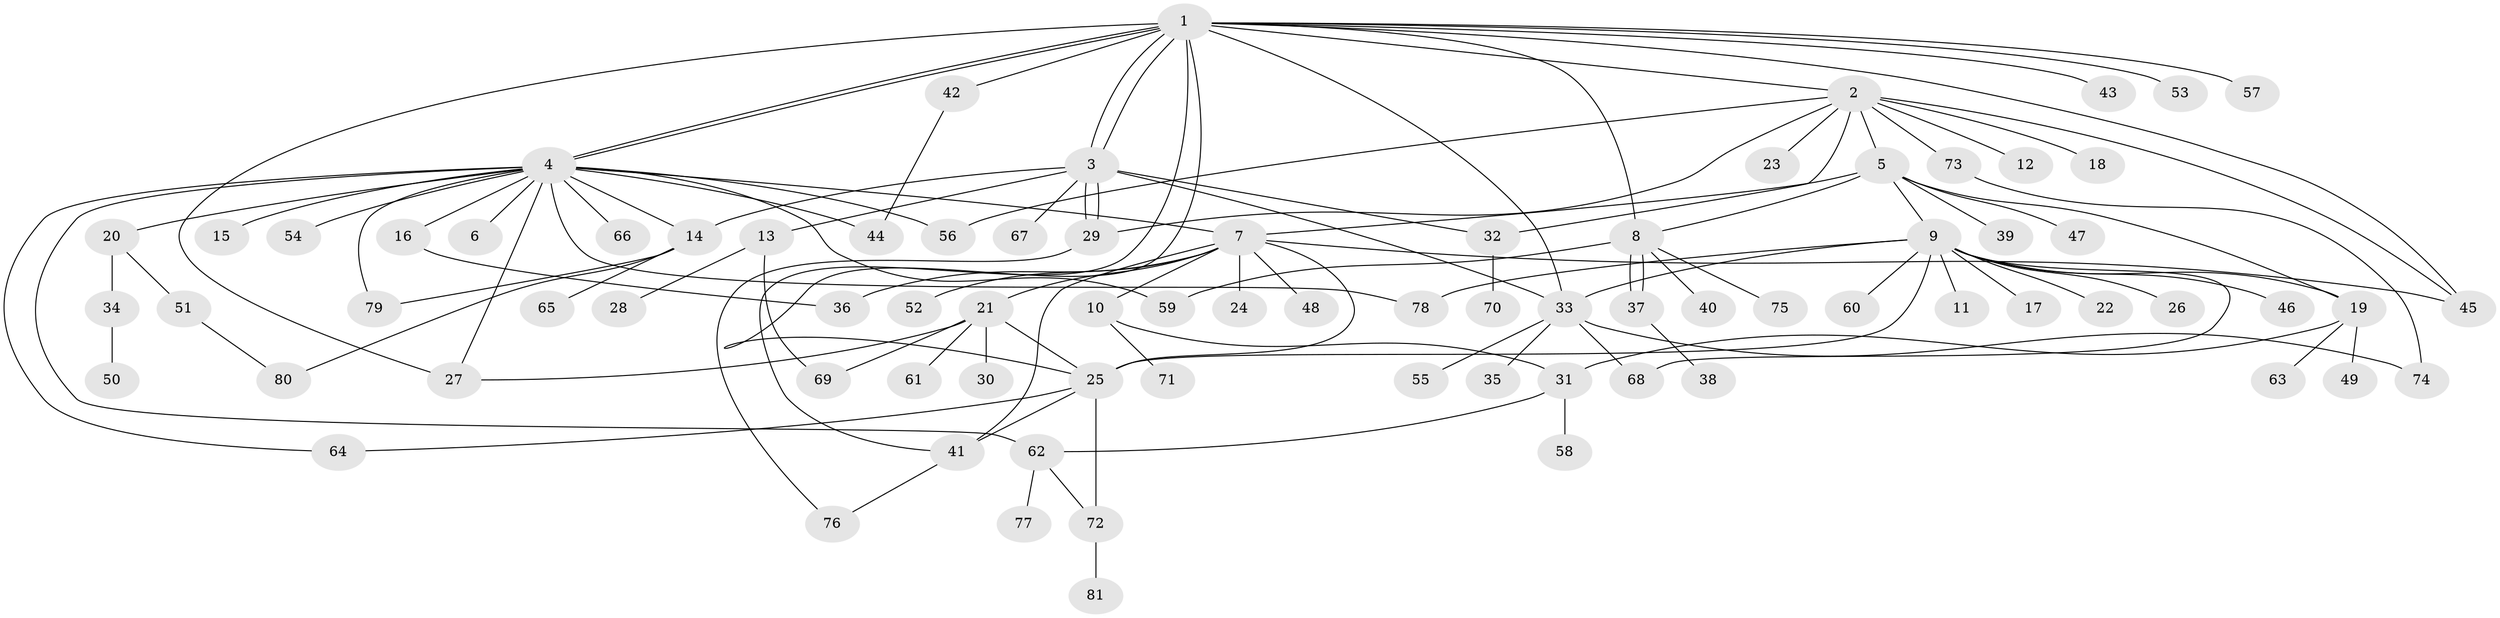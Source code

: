 // Generated by graph-tools (version 1.1) at 2025/49/03/09/25 03:49:51]
// undirected, 81 vertices, 116 edges
graph export_dot {
graph [start="1"]
  node [color=gray90,style=filled];
  1;
  2;
  3;
  4;
  5;
  6;
  7;
  8;
  9;
  10;
  11;
  12;
  13;
  14;
  15;
  16;
  17;
  18;
  19;
  20;
  21;
  22;
  23;
  24;
  25;
  26;
  27;
  28;
  29;
  30;
  31;
  32;
  33;
  34;
  35;
  36;
  37;
  38;
  39;
  40;
  41;
  42;
  43;
  44;
  45;
  46;
  47;
  48;
  49;
  50;
  51;
  52;
  53;
  54;
  55;
  56;
  57;
  58;
  59;
  60;
  61;
  62;
  63;
  64;
  65;
  66;
  67;
  68;
  69;
  70;
  71;
  72;
  73;
  74;
  75;
  76;
  77;
  78;
  79;
  80;
  81;
  1 -- 2;
  1 -- 3;
  1 -- 3;
  1 -- 4;
  1 -- 4;
  1 -- 8;
  1 -- 25;
  1 -- 27;
  1 -- 33;
  1 -- 41;
  1 -- 42;
  1 -- 43;
  1 -- 45;
  1 -- 53;
  1 -- 57;
  2 -- 5;
  2 -- 12;
  2 -- 18;
  2 -- 23;
  2 -- 29;
  2 -- 32;
  2 -- 45;
  2 -- 56;
  2 -- 73;
  3 -- 13;
  3 -- 14;
  3 -- 29;
  3 -- 29;
  3 -- 32;
  3 -- 33;
  3 -- 67;
  4 -- 6;
  4 -- 7;
  4 -- 14;
  4 -- 15;
  4 -- 16;
  4 -- 20;
  4 -- 27;
  4 -- 44;
  4 -- 54;
  4 -- 56;
  4 -- 59;
  4 -- 62;
  4 -- 64;
  4 -- 66;
  4 -- 78;
  4 -- 79;
  5 -- 7;
  5 -- 8;
  5 -- 9;
  5 -- 19;
  5 -- 39;
  5 -- 47;
  7 -- 10;
  7 -- 21;
  7 -- 24;
  7 -- 25;
  7 -- 36;
  7 -- 41;
  7 -- 45;
  7 -- 48;
  7 -- 52;
  8 -- 37;
  8 -- 37;
  8 -- 40;
  8 -- 59;
  8 -- 75;
  9 -- 11;
  9 -- 17;
  9 -- 19;
  9 -- 22;
  9 -- 25;
  9 -- 26;
  9 -- 33;
  9 -- 46;
  9 -- 60;
  9 -- 68;
  9 -- 78;
  10 -- 31;
  10 -- 71;
  13 -- 28;
  13 -- 69;
  14 -- 65;
  14 -- 79;
  14 -- 80;
  16 -- 36;
  19 -- 31;
  19 -- 49;
  19 -- 63;
  20 -- 34;
  20 -- 51;
  21 -- 25;
  21 -- 27;
  21 -- 30;
  21 -- 61;
  21 -- 69;
  25 -- 41;
  25 -- 64;
  25 -- 72;
  29 -- 76;
  31 -- 58;
  31 -- 62;
  32 -- 70;
  33 -- 35;
  33 -- 55;
  33 -- 68;
  33 -- 74;
  34 -- 50;
  37 -- 38;
  41 -- 76;
  42 -- 44;
  51 -- 80;
  62 -- 72;
  62 -- 77;
  72 -- 81;
  73 -- 74;
}
